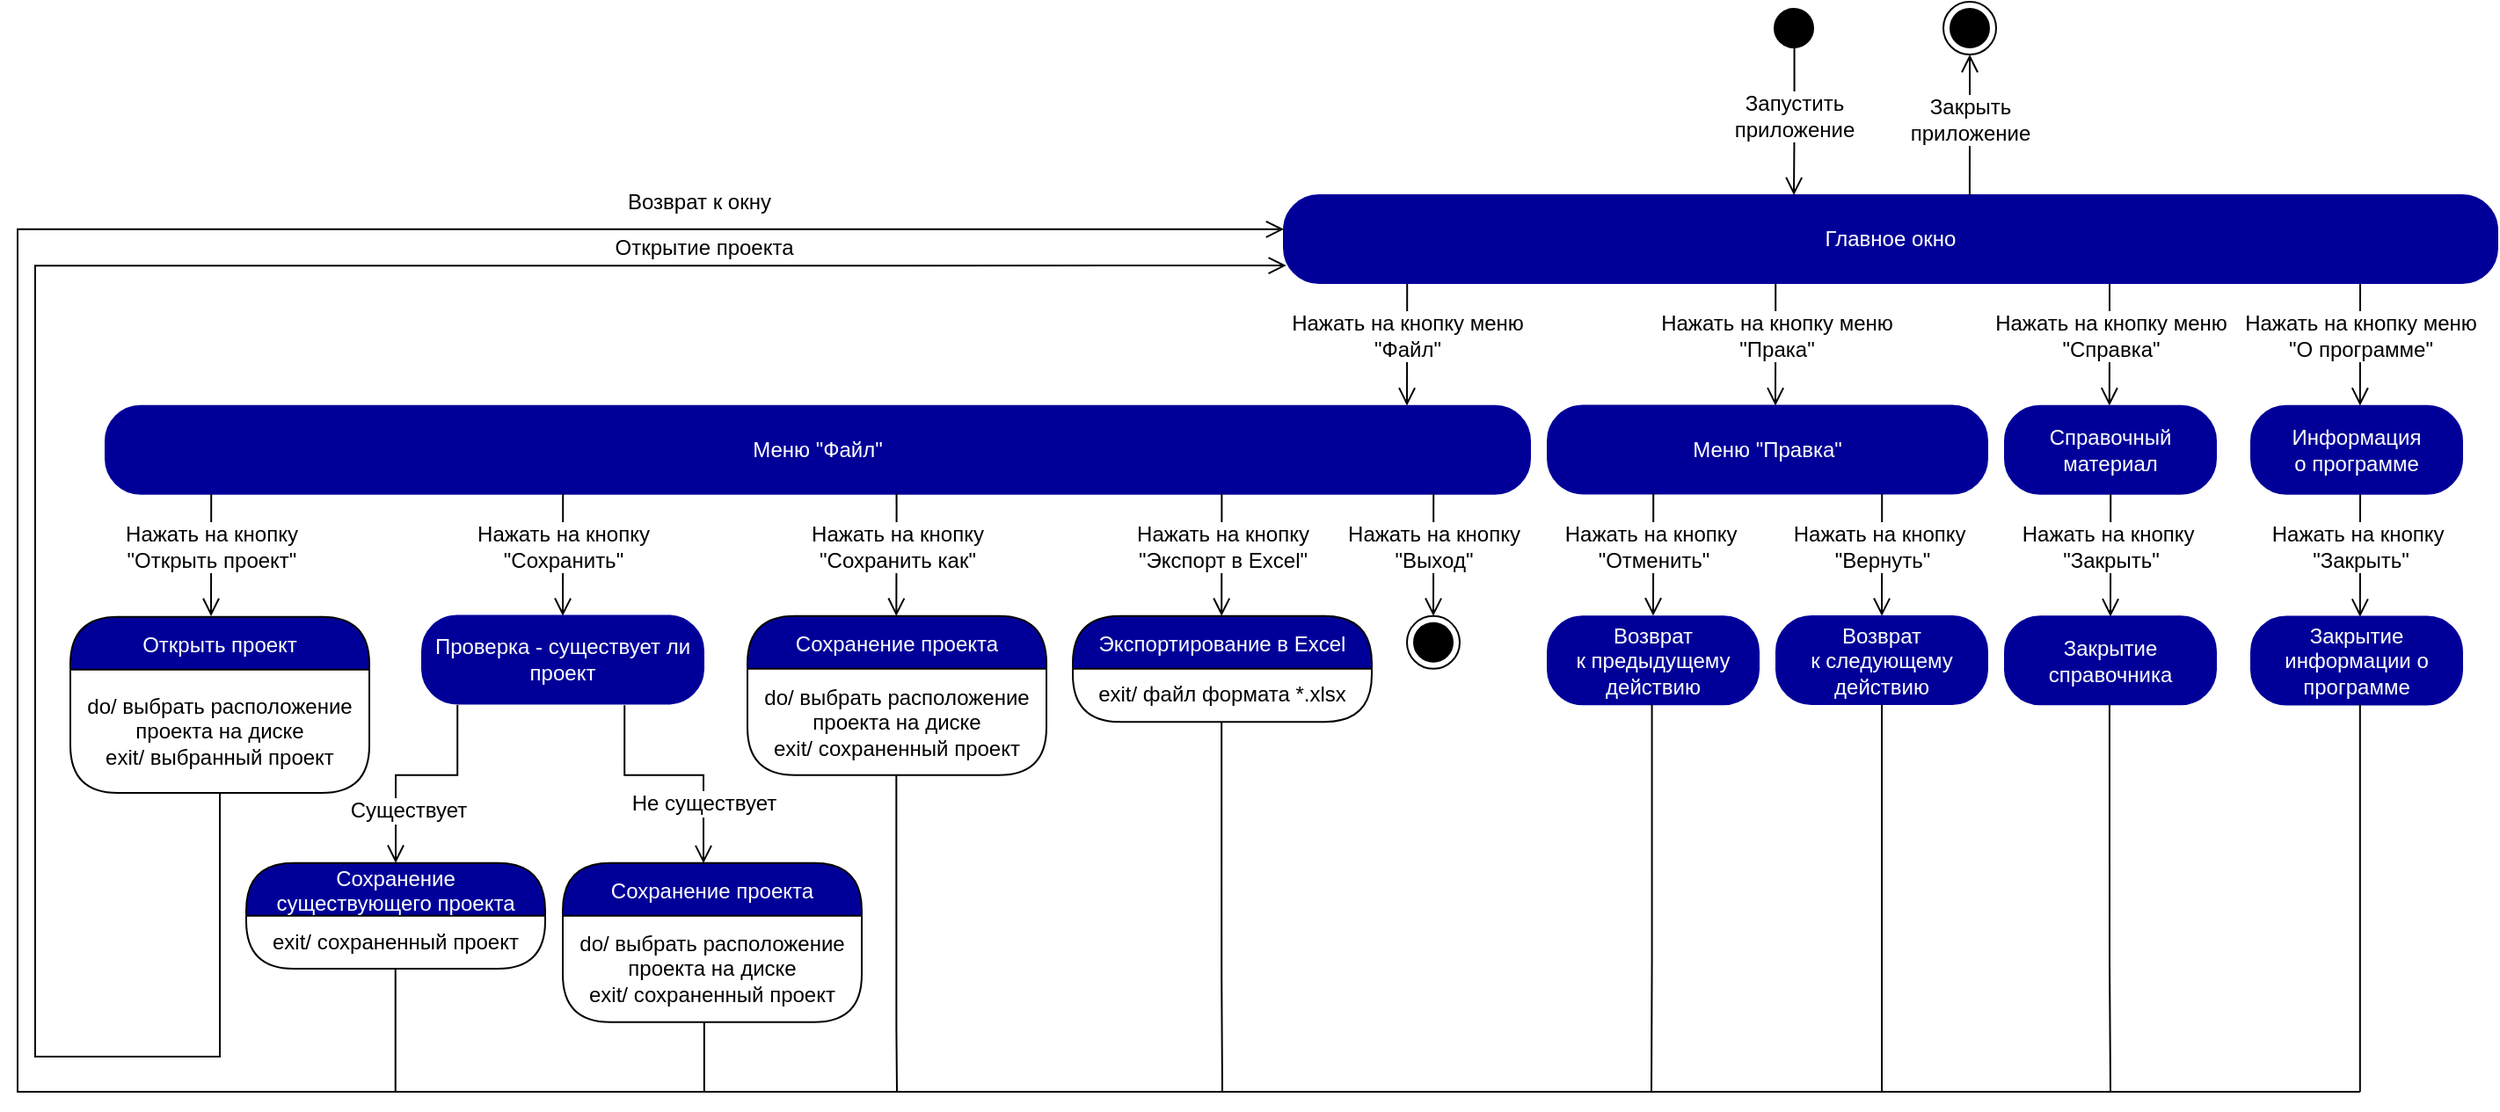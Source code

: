 <mxfile version="16.5.1" type="device"><diagram id="etlDYVYETBeBH645nl2H" name="Page-1"><mxGraphModel dx="188" dy="660" grid="1" gridSize="10" guides="1" tooltips="1" connect="1" arrows="1" fold="1" page="1" pageScale="1" pageWidth="850" pageHeight="1100" math="0" shadow="0"><root><mxCell id="0"/><mxCell id="1" parent="0"/><mxCell id="psjXjGhAPFQ-x1jHjVS4-48" value="" style="edgeStyle=orthogonalEdgeStyle;html=1;verticalAlign=bottom;endArrow=open;endSize=8;strokeColor=#000000;rounded=0;fontSize=10;exitX=0.097;exitY=1.006;exitDx=0;exitDy=0;exitPerimeter=0;entryX=0.154;entryY=0;entryDx=0;entryDy=0;entryPerimeter=0;" parent="1" edge="1"><mxGeometry relative="1" as="geometry"><mxPoint x="2320.003" y="569.7" as="targetPoint"/><mxPoint x="2320.11" y="500" as="sourcePoint"/><Array as="points"><mxPoint x="2319.94" y="509.7"/></Array></mxGeometry></mxCell><mxCell id="psjXjGhAPFQ-x1jHjVS4-49" value="Нажать на кнопку меню&lt;br&gt;&quot;Файл&quot;" style="edgeLabel;html=1;align=center;verticalAlign=middle;resizable=0;points=[];fontSize=12;labelBackgroundColor=default;" parent="psjXjGhAPFQ-x1jHjVS4-48" vertex="1" connectable="0"><mxGeometry x="-0.252" y="2" relative="1" as="geometry"><mxPoint x="-2" y="4" as="offset"/></mxGeometry></mxCell><mxCell id="psjXjGhAPFQ-x1jHjVS4-52" value="Меню &quot;Файл&quot;" style="rounded=1;whiteSpace=wrap;html=1;arcSize=40;fontColor=#FFFFFF;fillColor=#000099;strokeColor=#000099;" parent="1" vertex="1"><mxGeometry x="1580" y="569.82" width="810" height="50" as="geometry"/></mxCell><mxCell id="psjXjGhAPFQ-x1jHjVS4-83" value="" style="edgeStyle=orthogonalEdgeStyle;html=1;verticalAlign=bottom;endArrow=open;endSize=8;strokeColor=#000000;rounded=0;fontSize=10;exitX=0.097;exitY=1.006;exitDx=0;exitDy=0;exitPerimeter=0;entryX=0.154;entryY=0;entryDx=0;entryDy=0;entryPerimeter=0;" parent="1" edge="1"><mxGeometry relative="1" as="geometry"><mxPoint x="1840.003" y="689.4" as="targetPoint"/><mxPoint x="1840.11" y="619.7" as="sourcePoint"/><Array as="points"><mxPoint x="1839.94" y="629.4"/></Array></mxGeometry></mxCell><mxCell id="psjXjGhAPFQ-x1jHjVS4-84" value="Нажать на кнопку&lt;br&gt;&quot;Сохранить&quot;" style="edgeLabel;html=1;align=center;verticalAlign=middle;resizable=0;points=[];fontSize=12;labelBackgroundColor=default;" parent="psjXjGhAPFQ-x1jHjVS4-83" vertex="1" connectable="0"><mxGeometry x="-0.252" y="2" relative="1" as="geometry"><mxPoint x="-2" y="4" as="offset"/></mxGeometry></mxCell><mxCell id="psjXjGhAPFQ-x1jHjVS4-89" value="Сохранение проекта" style="swimlane;fontStyle=0;align=center;verticalAlign=middle;childLayout=stackLayout;horizontal=1;startSize=30;horizontalStack=0;resizeParent=0;resizeLast=1;container=0;fontColor=#FFFFFF;collapsible=0;rounded=1;arcSize=30;strokeColor=#030000;fillColor=#000099;swimlaneFillColor=#FFFFFF;dropTarget=0;fontSize=12;" parent="1" vertex="1"><mxGeometry x="1945" y="689.4" width="170" height="90.48" as="geometry"/></mxCell><mxCell id="psjXjGhAPFQ-x1jHjVS4-90" value="do/ выбрать расположение проекта на диске&lt;br&gt;exit/ сохраненный проект" style="text;html=1;strokeColor=none;fillColor=none;align=center;verticalAlign=middle;spacingLeft=4;spacingRight=4;whiteSpace=wrap;overflow=hidden;rotatable=0;fontColor=#000000;fontSize=12;" parent="psjXjGhAPFQ-x1jHjVS4-89" vertex="1"><mxGeometry y="30" width="170" height="60.48" as="geometry"/></mxCell><mxCell id="psjXjGhAPFQ-x1jHjVS4-93" value="" style="edgeStyle=orthogonalEdgeStyle;html=1;verticalAlign=bottom;endArrow=open;endSize=8;strokeColor=#000000;rounded=0;fontSize=10;exitX=0.097;exitY=1.006;exitDx=0;exitDy=0;exitPerimeter=0;entryX=0.154;entryY=0;entryDx=0;entryDy=0;entryPerimeter=0;" parent="1" edge="1"><mxGeometry relative="1" as="geometry"><mxPoint x="2029.653" y="689.4" as="targetPoint"/><mxPoint x="2029.76" y="619.7" as="sourcePoint"/><Array as="points"><mxPoint x="2029.59" y="629.4"/></Array></mxGeometry></mxCell><mxCell id="psjXjGhAPFQ-x1jHjVS4-94" value="Нажать на кнопку&lt;br&gt;&quot;Сохранить как&quot;" style="edgeLabel;html=1;align=center;verticalAlign=middle;resizable=0;points=[];fontSize=12;labelBackgroundColor=default;" parent="psjXjGhAPFQ-x1jHjVS4-93" vertex="1" connectable="0"><mxGeometry x="-0.252" y="2" relative="1" as="geometry"><mxPoint x="-2" y="4" as="offset"/></mxGeometry></mxCell><mxCell id="psjXjGhAPFQ-x1jHjVS4-95" value="" style="edgeStyle=orthogonalEdgeStyle;html=1;verticalAlign=bottom;endArrow=none;endSize=8;strokeColor=#000000;rounded=0;fontSize=10;endFill=0;" parent="1" edge="1"><mxGeometry relative="1" as="geometry"><mxPoint x="2030" y="960" as="targetPoint"/><mxPoint x="2029.66" y="779.88" as="sourcePoint"/><Array as="points"><mxPoint x="2030.04" y="924.61"/></Array></mxGeometry></mxCell><mxCell id="psjXjGhAPFQ-x1jHjVS4-97" value="Сохранение &#10;существующего проекта" style="swimlane;fontStyle=0;align=center;verticalAlign=middle;childLayout=stackLayout;horizontal=1;startSize=30;horizontalStack=0;resizeParent=0;resizeLast=1;container=0;fontColor=#FFFFFF;collapsible=0;rounded=1;arcSize=30;strokeColor=#030000;fillColor=#000099;swimlaneFillColor=#FFFFFF;dropTarget=0;fontSize=12;" parent="1" vertex="1"><mxGeometry x="1660" y="829.88" width="170" height="60.18" as="geometry"/></mxCell><mxCell id="psjXjGhAPFQ-x1jHjVS4-98" value="exit/ сохраненный проект" style="text;html=1;strokeColor=none;fillColor=none;align=center;verticalAlign=middle;spacingLeft=4;spacingRight=4;whiteSpace=wrap;overflow=hidden;rotatable=0;fontColor=#000000;fontSize=12;" parent="psjXjGhAPFQ-x1jHjVS4-97" vertex="1"><mxGeometry y="30" width="170" height="30.18" as="geometry"/></mxCell><mxCell id="psjXjGhAPFQ-x1jHjVS4-99" value="" style="edgeStyle=orthogonalEdgeStyle;html=1;verticalAlign=bottom;endArrow=open;endSize=8;strokeColor=#000000;rounded=0;fontSize=10;exitX=0.097;exitY=1.006;exitDx=0;exitDy=0;exitPerimeter=0;entryX=0.154;entryY=0;entryDx=0;entryDy=0;entryPerimeter=0;" parent="1" edge="1"><mxGeometry relative="1" as="geometry"><mxPoint x="2214.583" y="689.4" as="targetPoint"/><mxPoint x="2214.69" y="619.7" as="sourcePoint"/><Array as="points"><mxPoint x="2214.52" y="629.4"/></Array></mxGeometry></mxCell><mxCell id="psjXjGhAPFQ-x1jHjVS4-100" value="Нажать на кнопку&lt;br&gt;&quot;Экспорт в Excel&quot;" style="edgeLabel;html=1;align=center;verticalAlign=middle;resizable=0;points=[];fontSize=12;labelBackgroundColor=default;" parent="psjXjGhAPFQ-x1jHjVS4-99" vertex="1" connectable="0"><mxGeometry x="-0.252" y="2" relative="1" as="geometry"><mxPoint x="-2" y="4" as="offset"/></mxGeometry></mxCell><mxCell id="psjXjGhAPFQ-x1jHjVS4-101" value="Экспортирование в Excel" style="swimlane;fontStyle=0;align=center;verticalAlign=middle;childLayout=stackLayout;horizontal=1;startSize=30;horizontalStack=0;resizeParent=0;resizeLast=1;container=0;fontColor=#FFFFFF;collapsible=0;rounded=1;arcSize=30;strokeColor=#030000;fillColor=#000099;swimlaneFillColor=#FFFFFF;dropTarget=0;fontSize=12;" parent="1" vertex="1"><mxGeometry x="2130" y="689.4" width="170" height="60.18" as="geometry"/></mxCell><mxCell id="psjXjGhAPFQ-x1jHjVS4-102" value="exit/ файл формата *.xlsx" style="text;html=1;strokeColor=none;fillColor=none;align=center;verticalAlign=middle;spacingLeft=4;spacingRight=4;whiteSpace=wrap;overflow=hidden;rotatable=0;fontColor=#000000;fontSize=12;" parent="psjXjGhAPFQ-x1jHjVS4-101" vertex="1"><mxGeometry y="30" width="170" height="30.18" as="geometry"/></mxCell><mxCell id="psjXjGhAPFQ-x1jHjVS4-103" value="" style="edgeStyle=orthogonalEdgeStyle;html=1;verticalAlign=bottom;endArrow=none;endSize=8;strokeColor=#000000;rounded=0;fontSize=10;endFill=0;" parent="1" edge="1"><mxGeometry relative="1" as="geometry"><mxPoint x="2215" y="960" as="targetPoint"/><mxPoint x="2214.58" y="750.06" as="sourcePoint"/><Array as="points"><mxPoint x="2214.96" y="894.79"/></Array></mxGeometry></mxCell><mxCell id="psjXjGhAPFQ-x1jHjVS4-106" value="" style="edgeStyle=orthogonalEdgeStyle;html=1;verticalAlign=bottom;endArrow=open;endSize=8;strokeColor=#000000;rounded=0;fontSize=10;exitX=0.097;exitY=1.006;exitDx=0;exitDy=0;exitPerimeter=0;entryX=0.154;entryY=0;entryDx=0;entryDy=0;entryPerimeter=0;" parent="1" edge="1"><mxGeometry relative="1" as="geometry"><mxPoint x="2335.003" y="689.4" as="targetPoint"/><mxPoint x="2335.11" y="619.7" as="sourcePoint"/><Array as="points"><mxPoint x="2334.94" y="629.4"/></Array></mxGeometry></mxCell><mxCell id="psjXjGhAPFQ-x1jHjVS4-107" value="Нажать на кнопку&lt;br&gt;&quot;Выход&quot;" style="edgeLabel;html=1;align=center;verticalAlign=middle;resizable=0;points=[];fontSize=12;labelBackgroundColor=default;" parent="psjXjGhAPFQ-x1jHjVS4-106" vertex="1" connectable="0"><mxGeometry x="-0.252" y="2" relative="1" as="geometry"><mxPoint x="-2" y="4" as="offset"/></mxGeometry></mxCell><mxCell id="psjXjGhAPFQ-x1jHjVS4-108" value="" style="ellipse;html=1;shape=endState;fillColor=#000000;strokeColor=#030000;" parent="1" vertex="1"><mxGeometry x="2320" y="689.4" width="30" height="30" as="geometry"/></mxCell><mxCell id="psjXjGhAPFQ-x1jHjVS4-109" value="Меню &quot;Правка&quot;" style="rounded=1;whiteSpace=wrap;html=1;arcSize=40;fontColor=#FFFFFF;fillColor=#000099;strokeColor=#000099;" parent="1" vertex="1"><mxGeometry x="2400" y="569.7" width="250" height="50" as="geometry"/></mxCell><mxCell id="psjXjGhAPFQ-x1jHjVS4-110" value="" style="edgeStyle=orthogonalEdgeStyle;html=1;verticalAlign=bottom;endArrow=open;endSize=8;strokeColor=#000000;rounded=0;fontSize=10;exitX=0.097;exitY=1.006;exitDx=0;exitDy=0;exitPerimeter=0;entryX=0.154;entryY=0;entryDx=0;entryDy=0;entryPerimeter=0;" parent="1" edge="1"><mxGeometry relative="1" as="geometry"><mxPoint x="2529.503" y="569.7" as="targetPoint"/><mxPoint x="2529.61" y="500" as="sourcePoint"/><Array as="points"><mxPoint x="2529.44" y="509.7"/></Array></mxGeometry></mxCell><mxCell id="psjXjGhAPFQ-x1jHjVS4-111" value="Нажать на кнопку меню&lt;br&gt;&quot;Прака&quot;" style="edgeLabel;html=1;align=center;verticalAlign=middle;resizable=0;points=[];fontSize=12;labelBackgroundColor=default;" parent="psjXjGhAPFQ-x1jHjVS4-110" vertex="1" connectable="0"><mxGeometry x="-0.252" y="2" relative="1" as="geometry"><mxPoint x="-2" y="4" as="offset"/></mxGeometry></mxCell><mxCell id="psjXjGhAPFQ-x1jHjVS4-112" value="" style="edgeStyle=orthogonalEdgeStyle;html=1;verticalAlign=bottom;endArrow=open;endSize=8;strokeColor=#000000;rounded=0;fontSize=10;exitX=0.097;exitY=1.006;exitDx=0;exitDy=0;exitPerimeter=0;entryX=0.154;entryY=0;entryDx=0;entryDy=0;entryPerimeter=0;" parent="1" edge="1"><mxGeometry relative="1" as="geometry"><mxPoint x="2460.003" y="689.22" as="targetPoint"/><mxPoint x="2460.11" y="619.52" as="sourcePoint"/><Array as="points"><mxPoint x="2459.94" y="629.22"/></Array></mxGeometry></mxCell><mxCell id="psjXjGhAPFQ-x1jHjVS4-113" value="Нажать на кнопку&amp;nbsp;&lt;br&gt;&quot;Отменить&quot;" style="edgeLabel;html=1;align=center;verticalAlign=middle;resizable=0;points=[];fontSize=12;labelBackgroundColor=default;" parent="psjXjGhAPFQ-x1jHjVS4-112" vertex="1" connectable="0"><mxGeometry x="-0.252" y="2" relative="1" as="geometry"><mxPoint x="-2" y="4" as="offset"/></mxGeometry></mxCell><mxCell id="psjXjGhAPFQ-x1jHjVS4-114" value="" style="edgeStyle=orthogonalEdgeStyle;html=1;verticalAlign=bottom;endArrow=open;endSize=8;strokeColor=#000000;rounded=0;fontSize=10;exitX=0.097;exitY=1.006;exitDx=0;exitDy=0;exitPerimeter=0;entryX=0.154;entryY=0;entryDx=0;entryDy=0;entryPerimeter=0;" parent="1" edge="1"><mxGeometry relative="1" as="geometry"><mxPoint x="2590.003" y="689.4" as="targetPoint"/><mxPoint x="2590.11" y="619.7" as="sourcePoint"/><Array as="points"><mxPoint x="2589.94" y="629.4"/></Array></mxGeometry></mxCell><mxCell id="psjXjGhAPFQ-x1jHjVS4-115" value="Нажать на кнопку&amp;nbsp;&lt;br&gt;&quot;Вернуть&quot;" style="edgeLabel;html=1;align=center;verticalAlign=middle;resizable=0;points=[];fontSize=12;labelBackgroundColor=default;" parent="psjXjGhAPFQ-x1jHjVS4-114" vertex="1" connectable="0"><mxGeometry x="-0.252" y="2" relative="1" as="geometry"><mxPoint x="-2" y="4" as="offset"/></mxGeometry></mxCell><mxCell id="psjXjGhAPFQ-x1jHjVS4-116" value="Возврат &lt;br&gt;к предыдущему&lt;br&gt;действию" style="rounded=1;whiteSpace=wrap;html=1;arcSize=40;fontColor=#FFFFFF;fillColor=#000099;strokeColor=#000099;" parent="1" vertex="1"><mxGeometry x="2400" y="689.61" width="120" height="50" as="geometry"/></mxCell><mxCell id="psjXjGhAPFQ-x1jHjVS4-117" value="Возврат &lt;br&gt;к следующему&lt;br&gt;действию" style="rounded=1;whiteSpace=wrap;html=1;arcSize=40;fontColor=#FFFFFF;fillColor=#000099;strokeColor=#000099;" parent="1" vertex="1"><mxGeometry x="2530" y="689.52" width="120" height="50" as="geometry"/></mxCell><mxCell id="psjXjGhAPFQ-x1jHjVS4-118" value="" style="edgeStyle=orthogonalEdgeStyle;html=1;verticalAlign=bottom;endArrow=none;endSize=8;strokeColor=#000000;rounded=0;fontSize=10;endFill=0;" parent="1" edge="1"><mxGeometry relative="1" as="geometry"><mxPoint x="2459" y="960" as="targetPoint"/><mxPoint x="2459.29" y="739.61" as="sourcePoint"/><Array as="points"><mxPoint x="2459.67" y="884.34"/></Array></mxGeometry></mxCell><mxCell id="psjXjGhAPFQ-x1jHjVS4-120" value="" style="edgeStyle=orthogonalEdgeStyle;html=1;verticalAlign=bottom;endArrow=none;endSize=8;strokeColor=#000000;rounded=0;fontSize=10;endFill=0;" parent="1" edge="1"><mxGeometry relative="1" as="geometry"><mxPoint x="2590" y="960" as="targetPoint"/><mxPoint x="2590.0" y="739.79" as="sourcePoint"/><Array as="points"><mxPoint x="2590" y="960"/></Array></mxGeometry></mxCell><mxCell id="psjXjGhAPFQ-x1jHjVS4-125" value="" style="edgeStyle=orthogonalEdgeStyle;html=1;verticalAlign=bottom;endArrow=open;endSize=8;strokeColor=#000000;rounded=0;fontSize=10;exitX=0.097;exitY=1.006;exitDx=0;exitDy=0;exitPerimeter=0;entryX=0.154;entryY=0;entryDx=0;entryDy=0;entryPerimeter=0;" parent="1" edge="1"><mxGeometry relative="1" as="geometry"><mxPoint x="2719.413" y="569.7" as="targetPoint"/><mxPoint x="2719.52" y="500.0" as="sourcePoint"/><Array as="points"><mxPoint x="2719.35" y="509.7"/></Array></mxGeometry></mxCell><mxCell id="psjXjGhAPFQ-x1jHjVS4-126" value="Нажать на кнопку меню&lt;br&gt;&quot;Справка&quot;" style="edgeLabel;html=1;align=center;verticalAlign=middle;resizable=0;points=[];fontSize=12;labelBackgroundColor=default;" parent="psjXjGhAPFQ-x1jHjVS4-125" vertex="1" connectable="0"><mxGeometry x="-0.252" y="2" relative="1" as="geometry"><mxPoint x="-2" y="4" as="offset"/></mxGeometry></mxCell><mxCell id="psjXjGhAPFQ-x1jHjVS4-129" value="Справочный &lt;br&gt;материал" style="rounded=1;whiteSpace=wrap;html=1;arcSize=40;fontColor=#FFFFFF;fillColor=#000099;strokeColor=#000099;" parent="1" vertex="1"><mxGeometry x="2660" y="569.82" width="120" height="50" as="geometry"/></mxCell><mxCell id="psjXjGhAPFQ-x1jHjVS4-130" value="" style="edgeStyle=orthogonalEdgeStyle;html=1;verticalAlign=bottom;endArrow=open;endSize=8;strokeColor=#000000;rounded=0;fontSize=10;exitX=0.097;exitY=1.006;exitDx=0;exitDy=0;exitPerimeter=0;entryX=0.154;entryY=0;entryDx=0;entryDy=0;entryPerimeter=0;" parent="1" edge="1"><mxGeometry relative="1" as="geometry"><mxPoint x="2720.003" y="689.7" as="targetPoint"/><mxPoint x="2720.11" y="620.0" as="sourcePoint"/><Array as="points"><mxPoint x="2719.94" y="629.7"/></Array></mxGeometry></mxCell><mxCell id="psjXjGhAPFQ-x1jHjVS4-131" value="Нажать на кнопку&amp;nbsp;&lt;br&gt;&quot;Закрыть&quot;" style="edgeLabel;html=1;align=center;verticalAlign=middle;resizable=0;points=[];fontSize=12;labelBackgroundColor=default;" parent="psjXjGhAPFQ-x1jHjVS4-130" vertex="1" connectable="0"><mxGeometry x="-0.252" y="2" relative="1" as="geometry"><mxPoint x="-2" y="4" as="offset"/></mxGeometry></mxCell><mxCell id="psjXjGhAPFQ-x1jHjVS4-132" value="Закрытие справочника" style="rounded=1;whiteSpace=wrap;html=1;arcSize=40;fontColor=#FFFFFF;fillColor=#000099;strokeColor=#000099;" parent="1" vertex="1"><mxGeometry x="2660" y="689.61" width="120" height="50" as="geometry"/></mxCell><mxCell id="psjXjGhAPFQ-x1jHjVS4-133" value="" style="edgeStyle=orthogonalEdgeStyle;html=1;verticalAlign=bottom;endArrow=none;endSize=8;strokeColor=#000000;rounded=0;fontSize=10;endFill=0;" parent="1" edge="1"><mxGeometry relative="1" as="geometry"><mxPoint x="2720" y="960" as="targetPoint"/><mxPoint x="2719.47" y="739.61" as="sourcePoint"/><Array as="points"><mxPoint x="2719.85" y="884.34"/></Array></mxGeometry></mxCell><mxCell id="psjXjGhAPFQ-x1jHjVS4-135" value="" style="edgeStyle=orthogonalEdgeStyle;html=1;verticalAlign=bottom;endArrow=open;endSize=8;strokeColor=#000000;rounded=0;fontSize=10;exitX=0.097;exitY=1.006;exitDx=0;exitDy=0;exitPerimeter=0;entryX=0.154;entryY=0;entryDx=0;entryDy=0;entryPerimeter=0;" parent="1" edge="1"><mxGeometry relative="1" as="geometry"><mxPoint x="2861.913" y="569.7" as="targetPoint"/><mxPoint x="2862.02" y="500.0" as="sourcePoint"/><Array as="points"><mxPoint x="2861.85" y="509.7"/></Array></mxGeometry></mxCell><mxCell id="psjXjGhAPFQ-x1jHjVS4-136" value="Нажать на кнопку меню&lt;br&gt;&quot;О программе&quot;" style="edgeLabel;html=1;align=center;verticalAlign=middle;resizable=0;points=[];fontSize=12;labelBackgroundColor=default;" parent="psjXjGhAPFQ-x1jHjVS4-135" vertex="1" connectable="0"><mxGeometry x="-0.252" y="2" relative="1" as="geometry"><mxPoint x="-2" y="4" as="offset"/></mxGeometry></mxCell><mxCell id="psjXjGhAPFQ-x1jHjVS4-137" value="Информация &lt;br&gt;о программе" style="rounded=1;whiteSpace=wrap;html=1;arcSize=40;fontColor=#FFFFFF;fillColor=#000099;strokeColor=#000099;" parent="1" vertex="1"><mxGeometry x="2800" y="569.82" width="120" height="50" as="geometry"/></mxCell><mxCell id="psjXjGhAPFQ-x1jHjVS4-138" value="" style="edgeStyle=orthogonalEdgeStyle;html=1;verticalAlign=bottom;endArrow=open;endSize=8;strokeColor=#000000;rounded=0;fontSize=10;exitX=0.097;exitY=1.006;exitDx=0;exitDy=0;exitPerimeter=0;entryX=0.154;entryY=0;entryDx=0;entryDy=0;entryPerimeter=0;" parent="1" edge="1"><mxGeometry relative="1" as="geometry"><mxPoint x="2861.913" y="689.82" as="targetPoint"/><mxPoint x="2862.02" y="620.12" as="sourcePoint"/><Array as="points"><mxPoint x="2861.85" y="629.82"/></Array></mxGeometry></mxCell><mxCell id="psjXjGhAPFQ-x1jHjVS4-139" value="Нажать на кнопку&amp;nbsp;&lt;br&gt;&quot;Закрыть&quot;" style="edgeLabel;html=1;align=center;verticalAlign=middle;resizable=0;points=[];fontSize=12;labelBackgroundColor=default;" parent="psjXjGhAPFQ-x1jHjVS4-138" vertex="1" connectable="0"><mxGeometry x="-0.252" y="2" relative="1" as="geometry"><mxPoint x="-2" y="4" as="offset"/></mxGeometry></mxCell><mxCell id="psjXjGhAPFQ-x1jHjVS4-140" value="Закрытие информации о программе" style="rounded=1;whiteSpace=wrap;html=1;arcSize=40;fontColor=#FFFFFF;fillColor=#000099;strokeColor=#000099;" parent="1" vertex="1"><mxGeometry x="2800" y="689.73" width="120" height="50" as="geometry"/></mxCell><mxCell id="psjXjGhAPFQ-x1jHjVS4-141" value="" style="edgeStyle=orthogonalEdgeStyle;html=1;verticalAlign=bottom;endArrow=none;endSize=8;strokeColor=#000000;rounded=0;fontSize=10;endFill=0;" parent="1" edge="1"><mxGeometry relative="1" as="geometry"><mxPoint x="2862" y="960" as="targetPoint"/><mxPoint x="2861.91" y="739.73" as="sourcePoint"/><Array as="points"><mxPoint x="2862" y="960"/></Array></mxGeometry></mxCell><mxCell id="-GEyt0fameAs3THqMVIB-1" value="&lt;span&gt;Главное окно&lt;/span&gt;" style="rounded=1;whiteSpace=wrap;html=1;arcSize=40;fontColor=#FFFFFF;fillColor=#000099;strokeColor=#000099;" parent="1" vertex="1"><mxGeometry x="2250" y="450" width="690" height="50" as="geometry"/></mxCell><mxCell id="-GEyt0fameAs3THqMVIB-2" value="Проверка - существует ли проект" style="rounded=1;whiteSpace=wrap;html=1;arcSize=40;fontColor=#FFFFFF;fillColor=#000099;strokeColor=#000099;" parent="1" vertex="1"><mxGeometry x="1760" y="689.22" width="160" height="50" as="geometry"/></mxCell><mxCell id="-GEyt0fameAs3THqMVIB-8" value="" style="edgeStyle=orthogonalEdgeStyle;html=1;verticalAlign=bottom;endArrow=open;endSize=8;strokeColor=#000000;rounded=0;fontSize=10;exitX=0.097;exitY=1.006;exitDx=0;exitDy=0;exitPerimeter=0;entryX=0.5;entryY=0;entryDx=0;entryDy=0;" parent="1" target="psjXjGhAPFQ-x1jHjVS4-97" edge="1"><mxGeometry relative="1" as="geometry"><mxPoint x="1780.003" y="809.7" as="targetPoint"/><mxPoint x="1780.11" y="740.0" as="sourcePoint"/><Array as="points"><mxPoint x="1780" y="779.88"/><mxPoint x="1745" y="779.88"/></Array></mxGeometry></mxCell><mxCell id="-GEyt0fameAs3THqMVIB-9" value="Существует" style="edgeLabel;html=1;align=center;verticalAlign=middle;resizable=0;points=[];fontSize=12;labelBackgroundColor=default;" parent="-GEyt0fameAs3THqMVIB-8" vertex="1" connectable="0"><mxGeometry x="-0.252" y="2" relative="1" as="geometry"><mxPoint x="-22" y="18" as="offset"/></mxGeometry></mxCell><mxCell id="-GEyt0fameAs3THqMVIB-13" value="" style="edgeStyle=orthogonalEdgeStyle;html=1;verticalAlign=bottom;endArrow=open;endSize=8;strokeColor=#000000;rounded=0;fontSize=10;exitX=0.097;exitY=1.006;exitDx=0;exitDy=0;exitPerimeter=0;entryX=0.5;entryY=0;entryDx=0;entryDy=0;" parent="1" edge="1"><mxGeometry relative="1" as="geometry"><mxPoint x="1920" y="830.06" as="targetPoint"/><mxPoint x="1875.11" y="740.18" as="sourcePoint"/><Array as="points"><mxPoint x="1875" y="779.88"/><mxPoint x="1920" y="779.88"/></Array></mxGeometry></mxCell><mxCell id="-GEyt0fameAs3THqMVIB-14" value="Не существует" style="edgeLabel;html=1;align=center;verticalAlign=middle;resizable=0;points=[];fontSize=12;labelBackgroundColor=default;" parent="-GEyt0fameAs3THqMVIB-13" vertex="1" connectable="0"><mxGeometry x="-0.252" y="2" relative="1" as="geometry"><mxPoint x="34" y="18" as="offset"/></mxGeometry></mxCell><mxCell id="-GEyt0fameAs3THqMVIB-15" value="" style="edgeStyle=orthogonalEdgeStyle;html=1;verticalAlign=bottom;endArrow=open;endSize=8;strokeColor=#000000;rounded=0;fontSize=10;exitX=0.097;exitY=1.006;exitDx=0;exitDy=0;exitPerimeter=0;entryX=0.154;entryY=0;entryDx=0;entryDy=0;entryPerimeter=0;" parent="1" edge="1"><mxGeometry relative="1" as="geometry"><mxPoint x="1640.003" y="689.52" as="targetPoint"/><mxPoint x="1640.11" y="619.82" as="sourcePoint"/><Array as="points"><mxPoint x="1639.94" y="629.52"/></Array></mxGeometry></mxCell><mxCell id="-GEyt0fameAs3THqMVIB-16" value="Нажать на кнопку&lt;br&gt;&quot;Открыть проект&quot;" style="edgeLabel;html=1;align=center;verticalAlign=middle;resizable=0;points=[];fontSize=12;labelBackgroundColor=default;" parent="-GEyt0fameAs3THqMVIB-15" vertex="1" connectable="0"><mxGeometry x="-0.252" y="2" relative="1" as="geometry"><mxPoint x="-2" y="4" as="offset"/></mxGeometry></mxCell><mxCell id="-GEyt0fameAs3THqMVIB-17" value="Открыть проект" style="swimlane;fontStyle=0;align=center;verticalAlign=middle;childLayout=stackLayout;horizontal=1;startSize=30;horizontalStack=0;resizeParent=0;resizeLast=1;container=0;fontColor=#FFFFFF;collapsible=0;rounded=1;arcSize=30;strokeColor=#030000;fillColor=#000099;swimlaneFillColor=#FFFFFF;dropTarget=0;fontSize=12;" parent="1" vertex="1"><mxGeometry x="1560" y="689.82" width="170" height="100.18" as="geometry"/></mxCell><mxCell id="-GEyt0fameAs3THqMVIB-18" value="do/ выбрать расположение проекта на диске&lt;br&gt;exit/ выбранный проект" style="text;html=1;strokeColor=none;fillColor=none;align=center;verticalAlign=middle;spacingLeft=4;spacingRight=4;whiteSpace=wrap;overflow=hidden;rotatable=0;fontColor=#000000;fontSize=12;" parent="-GEyt0fameAs3THqMVIB-17" vertex="1"><mxGeometry y="30" width="170" height="70.18" as="geometry"/></mxCell><mxCell id="-GEyt0fameAs3THqMVIB-30" value="" style="edgeStyle=orthogonalEdgeStyle;html=1;verticalAlign=bottom;endArrow=open;endSize=8;strokeColor=#000000;rounded=0;fontSize=10;exitX=0.5;exitY=1;exitDx=0;exitDy=0;entryX=0.002;entryY=0.801;entryDx=0;entryDy=0;entryPerimeter=0;" parent="1" source="-GEyt0fameAs3THqMVIB-18" target="-GEyt0fameAs3THqMVIB-1" edge="1"><mxGeometry relative="1" as="geometry"><mxPoint x="1880" y="490" as="targetPoint"/><mxPoint x="1640" y="840" as="sourcePoint"/><Array as="points"><mxPoint x="1645" y="940"/><mxPoint x="1540" y="940"/><mxPoint x="1540" y="490"/></Array></mxGeometry></mxCell><mxCell id="l2hgIxDCqRnEw6dvZzFc-7" value="&lt;span style=&quot;color: rgba(0 , 0 , 0 , 0) ; font-family: monospace ; font-size: 0px ; background-color: rgb(248 , 249 , 250)&quot;&gt;%3CmxGraphModel%3E%3Croot%3E%3CmxCell%20id%3D%220%22%2F%3E%3CmxCell%20id%3D%221%22%20parent%3D%220%22%2F%3E%3CmxCell%20id%3D%222%22%20value%3D%22%D0%9E%D1%82%D0%BA%D1%80%D1%8B%D1%82%D0%B8%D0%B5%20%26lt%3Bbr%26gt%3B%D0%B4%D1%80%D1%83%D0%B3%D0%BE%D0%B3%D0%BE%20%D0%BF%D1%80%D0%BE%D0%B5%D0%BA%D1%82%D0%B0%22%20style%3D%22edgeLabel%3Bhtml%3D1%3Balign%3Dcenter%3BverticalAlign%3Dmiddle%3Bresizable%3D0%3Bpoints%3D%5B%5D%3BfontSize%3D12%3B%22%20vertex%3D%221%22%20connectable%3D%220%22%20parent%3D%221%22%3E%3CmxGeometry%20x%3D%22-520%22%20y%3D%22450%22%20as%3D%22geometry%22%2F%3E%3C%2FmxCell%3E%3C%2Froot%3E%3C%2FmxGraphModel%3E&lt;/span&gt;&lt;span style=&quot;color: rgba(0 , 0 , 0 , 0) ; font-family: monospace ; font-size: 0px ; background-color: rgb(248 , 249 , 250)&quot;&gt;%3CmxGraphModel%3E%3Croot%3E%3CmxCell%20id%3D%220%22%2F%3E%3CmxCell%20id%3D%221%22%20parent%3D%220%22%2F%3E%3CmxCell%20id%3D%222%22%20value%3D%22%D0%9E%D1%82%D0%BA%D1%80%D1%8B%D1%82%D0%B8%D0%B5%20%26lt%3Bbr%26gt%3B%D0%B4%D1%80%D1%83%D0%B3%D0%BE%D0%B3%D0%BE%20%D0%BF%D1%80%D0%BE%D0%B5%D0%BA%D1%82%D0%B0%22%20style%3D%22edgeLabel%3Bhtml%3D1%3Balign%3Dcenter%3BverticalAlign%3Dmiddle%3Bresizable%3D0%3Bpoints%3D%5B%5D%3BfontSize%3D12%3B%22%20vertex%3D%221%22%20connectable%3D%220%22%20parent%3D%221%22%3E%3CmxGeometry%20x%3D%22-520%22%20y%3D%22450%22%20as%3D%22geometry%22%2F%3E%3C%2FmxCell%3E%3C%2Froot%3E%3C%2FmxGraphModel%3E&lt;/span&gt;" style="edgeLabel;html=1;align=center;verticalAlign=middle;resizable=0;points=[];" parent="-GEyt0fameAs3THqMVIB-30" vertex="1" connectable="0"><mxGeometry x="-0.489" y="4" relative="1" as="geometry"><mxPoint as="offset"/></mxGeometry></mxCell><mxCell id="l2hgIxDCqRnEw6dvZzFc-8" value="&lt;span style=&quot;font-size: 12px&quot;&gt;Открытие&amp;nbsp;&lt;/span&gt;&lt;span style=&quot;font-size: 12px&quot;&gt;проекта&lt;/span&gt;" style="edgeLabel;html=1;align=center;verticalAlign=middle;resizable=0;points=[];" parent="-GEyt0fameAs3THqMVIB-30" vertex="1" connectable="0"><mxGeometry x="-0.489" y="1" relative="1" as="geometry"><mxPoint x="381" y="-353" as="offset"/></mxGeometry></mxCell><mxCell id="-GEyt0fameAs3THqMVIB-32" value="Сохранение проекта" style="swimlane;fontStyle=0;align=center;verticalAlign=middle;childLayout=stackLayout;horizontal=1;startSize=30;horizontalStack=0;resizeParent=0;resizeLast=1;container=0;fontColor=#FFFFFF;collapsible=0;rounded=1;arcSize=30;strokeColor=#030000;fillColor=#000099;swimlaneFillColor=#FFFFFF;dropTarget=0;fontSize=12;" parent="1" vertex="1"><mxGeometry x="1840" y="829.88" width="170" height="90.48" as="geometry"/></mxCell><mxCell id="-GEyt0fameAs3THqMVIB-33" value="do/ выбрать расположение проекта на диске&lt;br&gt;exit/ сохраненный проект" style="text;html=1;strokeColor=none;fillColor=none;align=center;verticalAlign=middle;spacingLeft=4;spacingRight=4;whiteSpace=wrap;overflow=hidden;rotatable=0;fontColor=#000000;fontSize=12;" parent="-GEyt0fameAs3THqMVIB-32" vertex="1"><mxGeometry y="30" width="170" height="60.48" as="geometry"/></mxCell><mxCell id="l2hgIxDCqRnEw6dvZzFc-1" value="" style="ellipse;html=1;shape=startState;fillColor=#000000;strokeColor=#000000;fontColor=#000099;" parent="1" vertex="1"><mxGeometry x="2525" y="340" width="30" height="30" as="geometry"/></mxCell><mxCell id="l2hgIxDCqRnEw6dvZzFc-2" value="&lt;font style=&quot;font-size: 12px&quot;&gt;Запустить &lt;br&gt;приложение&lt;/font&gt;" style="edgeStyle=orthogonalEdgeStyle;html=1;verticalAlign=bottom;endArrow=open;endSize=8;strokeColor=#030000;rounded=0;exitX=0.509;exitY=0.876;exitDx=0;exitDy=0;exitPerimeter=0;spacingBottom=-14;fontSize=11;" parent="1" source="l2hgIxDCqRnEw6dvZzFc-1" edge="1"><mxGeometry relative="1" as="geometry"><mxPoint x="2540" y="450" as="targetPoint"/><mxPoint x="2510" y="410" as="sourcePoint"/></mxGeometry></mxCell><mxCell id="l2hgIxDCqRnEw6dvZzFc-3" value="&lt;font style=&quot;font-size: 12px&quot;&gt;Закрыть&lt;br&gt;приложение&lt;/font&gt;" style="edgeStyle=orthogonalEdgeStyle;html=1;verticalAlign=bottom;endArrow=open;endSize=8;strokeColor=#030000;rounded=0;spacingBottom=-14;fontSize=11;entryX=0.5;entryY=1;entryDx=0;entryDy=0;exitX=0.781;exitY=0;exitDx=0;exitDy=0;exitPerimeter=0;" parent="1" target="l2hgIxDCqRnEw6dvZzFc-4" edge="1"><mxGeometry relative="1" as="geometry"><mxPoint x="2735" y="420" as="targetPoint"/><mxPoint x="2639.96" y="450" as="sourcePoint"/><Array as="points"><mxPoint x="2640" y="410"/><mxPoint x="2640" y="410"/></Array></mxGeometry></mxCell><mxCell id="l2hgIxDCqRnEw6dvZzFc-4" value="" style="ellipse;html=1;shape=endState;fillColor=#000000;strokeColor=#030000;" parent="1" vertex="1"><mxGeometry x="2625" y="340" width="30" height="30" as="geometry"/></mxCell><mxCell id="l2hgIxDCqRnEw6dvZzFc-5" value="" style="endArrow=none;html=1;rounded=0;" parent="1" edge="1"><mxGeometry width="50" height="50" relative="1" as="geometry"><mxPoint x="1643" y="960" as="sourcePoint"/><mxPoint x="2862" y="960" as="targetPoint"/></mxGeometry></mxCell><mxCell id="l2hgIxDCqRnEw6dvZzFc-6" value="" style="edgeStyle=orthogonalEdgeStyle;html=1;verticalAlign=bottom;endArrow=open;endSize=8;strokeColor=#000000;rounded=0;fontSize=10;entryX=0;entryY=0.388;entryDx=0;entryDy=0;entryPerimeter=0;" parent="1" target="-GEyt0fameAs3THqMVIB-1" edge="1"><mxGeometry relative="1" as="geometry"><mxPoint x="2210" y="470" as="targetPoint"/><mxPoint x="1643" y="960" as="sourcePoint"/><Array as="points"><mxPoint x="1530" y="960"/><mxPoint x="1530" y="469"/></Array></mxGeometry></mxCell><mxCell id="l2hgIxDCqRnEw6dvZzFc-11" value="" style="edgeStyle=orthogonalEdgeStyle;html=1;verticalAlign=bottom;endArrow=none;endSize=8;strokeColor=#000000;rounded=0;fontSize=10;endFill=0;" parent="1" edge="1"><mxGeometry relative="1" as="geometry"><mxPoint x="1920" y="960.08" as="targetPoint"/><mxPoint x="1920.41" y="920.36" as="sourcePoint"/><Array as="points"><mxPoint x="1920" y="960.38"/></Array></mxGeometry></mxCell><mxCell id="l2hgIxDCqRnEw6dvZzFc-12" value="" style="endArrow=none;html=1;rounded=0;" parent="1" edge="1"><mxGeometry width="50" height="50" relative="1" as="geometry"><mxPoint x="1744.86" y="960" as="sourcePoint"/><mxPoint x="1744.86" y="890.06" as="targetPoint"/></mxGeometry></mxCell><mxCell id="l2hgIxDCqRnEw6dvZzFc-13" value="&lt;span style=&quot;color: rgb(0 , 0 , 0) ; font-family: &amp;#34;helvetica&amp;#34; ; font-size: 12px ; font-style: normal ; font-weight: 400 ; letter-spacing: normal ; text-align: center ; text-indent: 0px ; text-transform: none ; word-spacing: 0px ; background-color: rgb(255 , 255 , 255) ; display: inline ; float: none&quot;&gt;Возврат&amp;nbsp;&lt;/span&gt;&lt;span style=&quot;color: rgb(0 , 0 , 0) ; font-family: &amp;#34;helvetica&amp;#34; ; font-size: 12px ; font-style: normal ; font-weight: 400 ; letter-spacing: normal ; text-align: center ; text-indent: 0px ; text-transform: none ; word-spacing: 0px ; background-color: rgb(255 , 255 , 255) ; display: inline ; float: none&quot;&gt;к окну&lt;/span&gt;" style="text;whiteSpace=wrap;html=1;" parent="1" vertex="1"><mxGeometry x="1875" y="440" width="100" height="30" as="geometry"/></mxCell></root></mxGraphModel></diagram></mxfile>